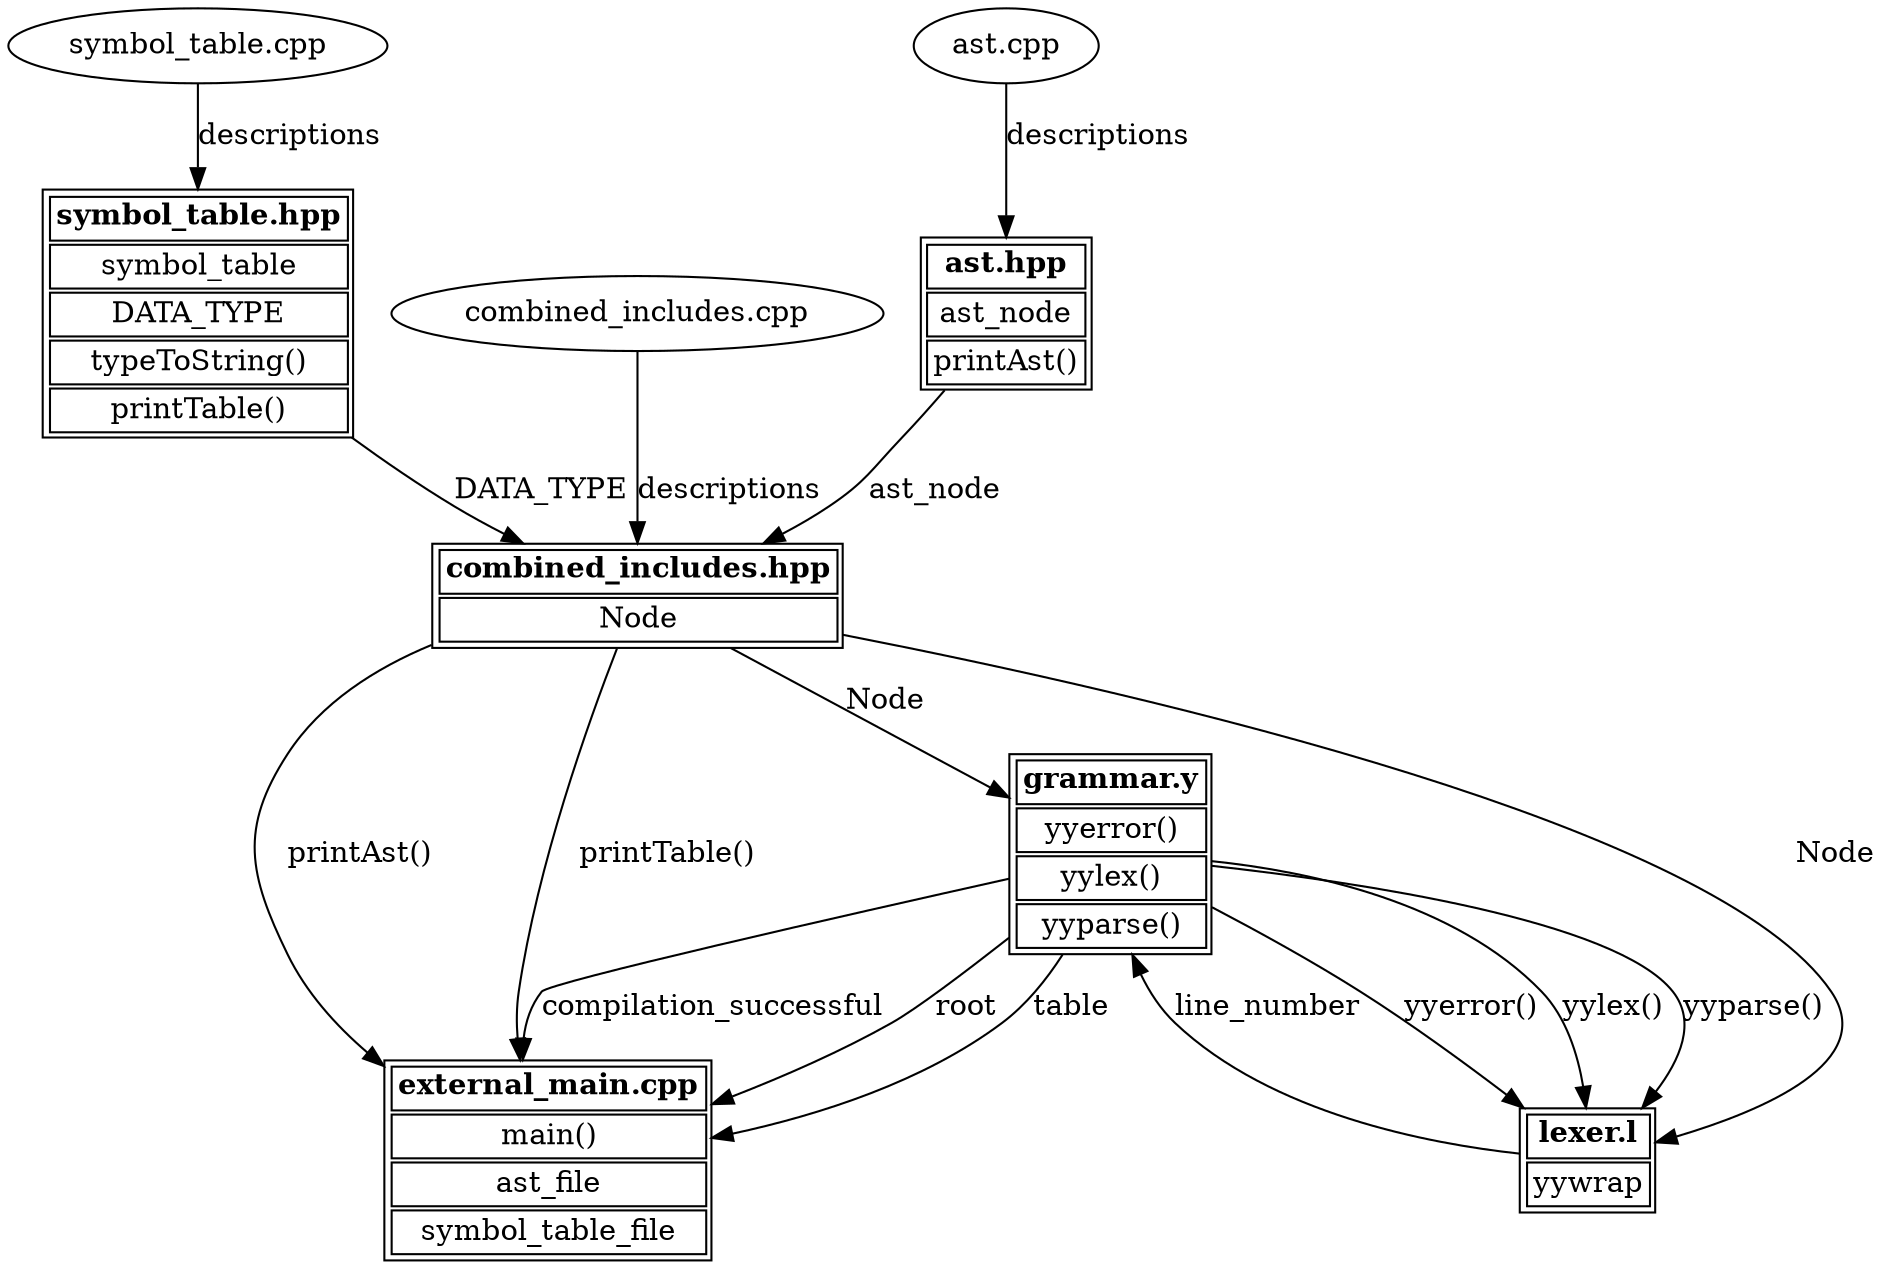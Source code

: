 digraph program {
    ast_hpp [shape=plain label=<
        <table>
            <tr><td><b>ast.hpp</b></td></tr>
            <tr><td>ast_node</td></tr>
            <tr><td>printAst()</td></tr>
        </table>
    >]
    ast_cpp [label="ast.cpp"]
    ast_cpp -> ast_hpp [label="descriptions"]

    symbol_table_hpp [shape=plain label=<
        <table>
            <tr><td><b>symbol_table.hpp</b></td></tr>
            <tr><td>symbol_table</td></tr>
            <tr><td>DATA_TYPE</td></tr>
            <tr><td>typeToString()</td></tr>
            <tr><td>printTable()</td></tr>
        </table>
    >]
    symbol_table_cpp [label="symbol_table.cpp"]
    symbol_table_cpp -> symbol_table_hpp [label="descriptions"]

    combined_includes_hpp [shape=plain label=<
        <table>
            <tr><td><b>combined_includes.hpp</b></td></tr>
            <tr><td>Node</td></tr>
        </table>
    >]
    combined_includes_cpp [label="combined_includes.cpp"]
    combined_includes_cpp -> combined_includes_hpp [label="descriptions"]
    ast_hpp -> combined_includes_hpp [label="ast_node"]
    symbol_table_hpp -> combined_includes_hpp [label="DATA_TYPE"]

    grammar [shape=plain label=<
        <table>
            <tr><td><b>grammar.y</b></td></tr>
            <tr><td>yyerror()</td></tr>
            <tr><td>yylex()</td></tr>
            <tr><td>yyparse()</td></tr>
        </table>
    >]
    lexer -> grammar [label="line_number"]
    combined_includes_hpp -> grammar [label="Node"]

    lexer [shape=plain label=<
        <table>
            <tr><td><b>lexer.l</b></td></tr>
            <tr><td>yywrap</td></tr>
        </table>
    >]
    combined_includes_hpp -> lexer [label="Node"]
    grammar -> lexer [label="yyerror()"]
    grammar -> lexer [label="yylex()"]
    grammar -> lexer [label="yyparse()"]

    main [shape=plain label=<
        <table>
            <tr><td><b>external_main.cpp</b></td></tr>
            <tr><td>main()</td></tr>
            <tr><td>ast_file</td></tr>
            <tr><td>symbol_table_file</td></tr>
        </table>
    >]
    grammar -> main [label="root"]
    grammar -> main [label="table"]
    grammar -> main [label="compilation_successful"]
    combined_includes_hpp -> main [label="printAst()"]
    combined_includes_hpp -> main [label="printTable()"]
}
